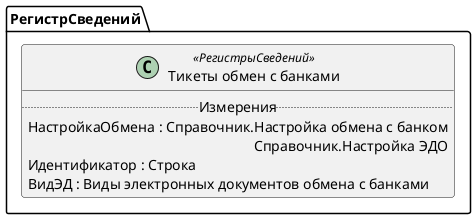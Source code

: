 ﻿@startuml ТикетыОбменСБанками
'!include templates.wsd
'..\include templates.wsd
class РегистрСведений.ТикетыОбменСБанками as "Тикеты обмен с банками" <<РегистрыСведений>>
{
..Измерения..
НастройкаОбмена : Справочник.Настройка обмена с банком\rСправочник.Настройка ЭДО
Идентификатор : Строка
ВидЭД : Виды электронных документов обмена с банками
}
@enduml
